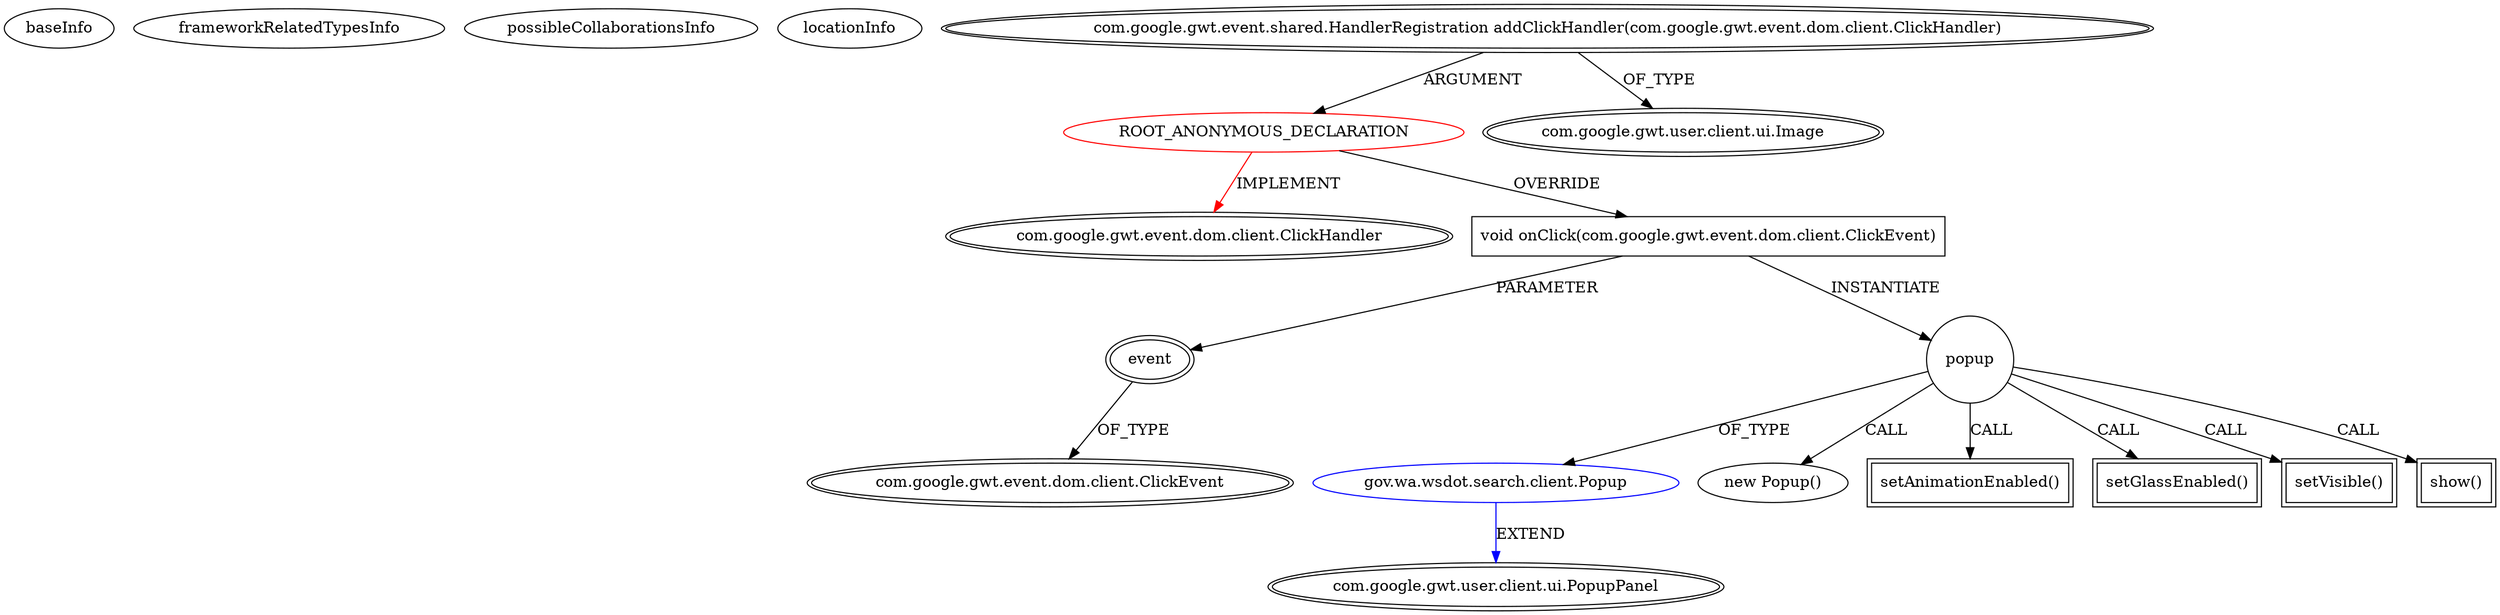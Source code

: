 digraph {
baseInfo[graphId=460,category="extension_graph",isAnonymous=true,possibleRelation=true]
frameworkRelatedTypesInfo[0="com.google.gwt.event.dom.client.ClickHandler"]
possibleCollaborationsInfo[0="460~OVERRIDING_METHOD_DECLARATION-INSTANTIATION-~com.google.gwt.event.dom.client.ClickHandler ~com.google.gwt.user.client.ui.PopupPanel ~true~false"]
locationInfo[projectName="WSDOT-WSDOT-Search-GWT",filePath="/WSDOT-WSDOT-Search-GWT/WSDOT-Search-GWT-master/src/gov/wa/wsdot/search/client/SearchWidget.java",contextSignature="com.google.gwt.user.client.ui.Widget addImage(gov.wa.wsdot.search.shared.Photo)",graphId="460"]
0[label="ROOT_ANONYMOUS_DECLARATION",vertexType="ROOT_ANONYMOUS_DECLARATION",isFrameworkType=false,color=red]
1[label="com.google.gwt.event.dom.client.ClickHandler",vertexType="FRAMEWORK_INTERFACE_TYPE",isFrameworkType=true,peripheries=2]
2[label="com.google.gwt.event.shared.HandlerRegistration addClickHandler(com.google.gwt.event.dom.client.ClickHandler)",vertexType="OUTSIDE_CALL",isFrameworkType=true,peripheries=2]
3[label="com.google.gwt.user.client.ui.Image",vertexType="FRAMEWORK_CLASS_TYPE",isFrameworkType=true,peripheries=2]
4[label="void onClick(com.google.gwt.event.dom.client.ClickEvent)",vertexType="OVERRIDING_METHOD_DECLARATION",isFrameworkType=false,shape=box]
5[label="event",vertexType="PARAMETER_DECLARATION",isFrameworkType=true,peripheries=2]
6[label="com.google.gwt.event.dom.client.ClickEvent",vertexType="FRAMEWORK_CLASS_TYPE",isFrameworkType=true,peripheries=2]
8[label="popup",vertexType="VARIABLE_EXPRESION",isFrameworkType=false,shape=circle]
9[label="gov.wa.wsdot.search.client.Popup",vertexType="REFERENCE_CLIENT_CLASS_DECLARATION",isFrameworkType=false,color=blue]
10[label="com.google.gwt.user.client.ui.PopupPanel",vertexType="FRAMEWORK_CLASS_TYPE",isFrameworkType=true,peripheries=2]
7[label="new Popup()",vertexType="CONSTRUCTOR_CALL",isFrameworkType=false]
12[label="setAnimationEnabled()",vertexType="INSIDE_CALL",isFrameworkType=true,peripheries=2,shape=box]
14[label="setGlassEnabled()",vertexType="INSIDE_CALL",isFrameworkType=true,peripheries=2,shape=box]
16[label="setVisible()",vertexType="INSIDE_CALL",isFrameworkType=true,peripheries=2,shape=box]
18[label="show()",vertexType="INSIDE_CALL",isFrameworkType=true,peripheries=2,shape=box]
0->1[label="IMPLEMENT",color=red]
2->0[label="ARGUMENT"]
2->3[label="OF_TYPE"]
0->4[label="OVERRIDE"]
5->6[label="OF_TYPE"]
4->5[label="PARAMETER"]
4->8[label="INSTANTIATE"]
9->10[label="EXTEND",color=blue]
8->9[label="OF_TYPE"]
8->7[label="CALL"]
8->12[label="CALL"]
8->14[label="CALL"]
8->16[label="CALL"]
8->18[label="CALL"]
}
